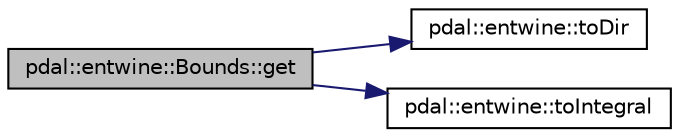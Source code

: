 digraph "pdal::entwine::Bounds::get"
{
  edge [fontname="Helvetica",fontsize="10",labelfontname="Helvetica",labelfontsize="10"];
  node [fontname="Helvetica",fontsize="10",shape=record];
  rankdir="LR";
  Node1 [label="pdal::entwine::Bounds::get",height=0.2,width=0.4,color="black", fillcolor="grey75", style="filled", fontcolor="black"];
  Node1 -> Node2 [color="midnightblue",fontsize="10",style="solid",fontname="Helvetica"];
  Node2 [label="pdal::entwine::toDir",height=0.2,width=0.4,color="black", fillcolor="white", style="filled",URL="$namespacepdal_1_1entwine.html#aeaf1a0ced98df573c8e485fe0a6d3efd"];
  Node1 -> Node3 [color="midnightblue",fontsize="10",style="solid",fontname="Helvetica"];
  Node3 [label="pdal::entwine::toIntegral",height=0.2,width=0.4,color="black", fillcolor="white", style="filled",URL="$namespacepdal_1_1entwine.html#a1cadbd2643224aea992544a7d53e6365"];
}
